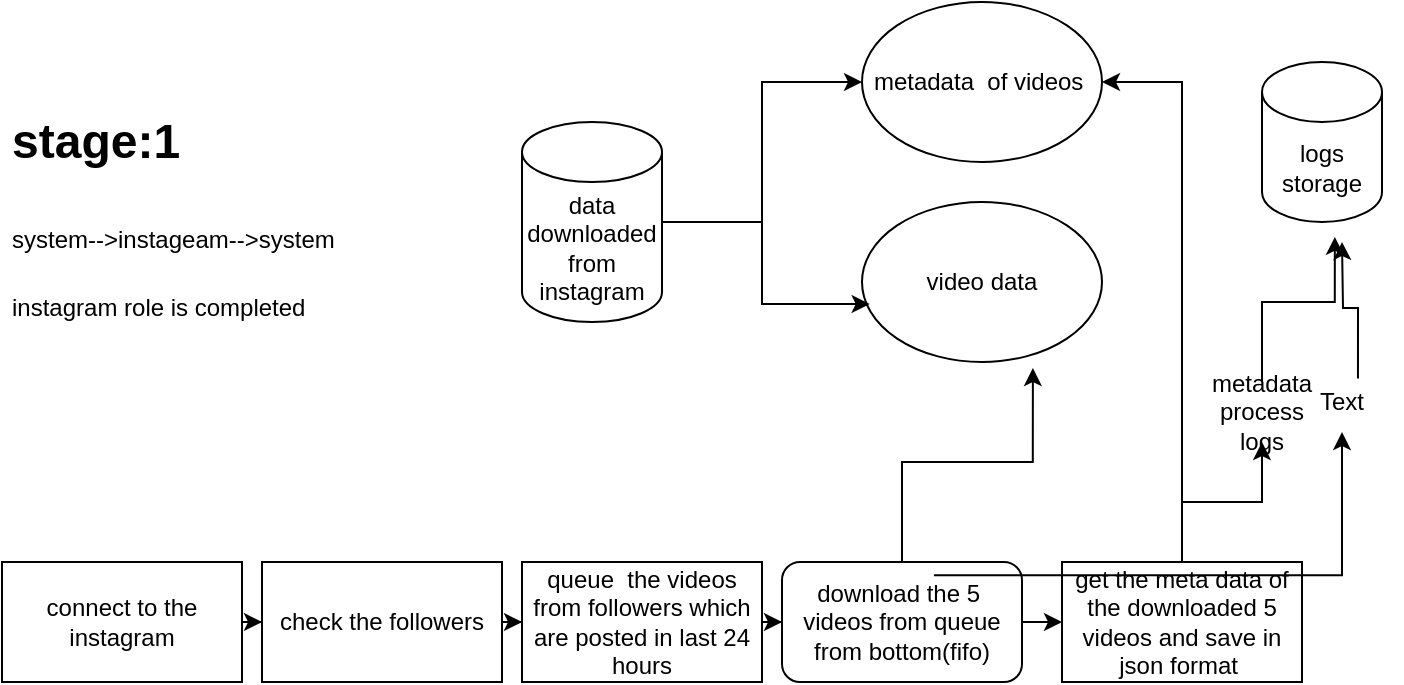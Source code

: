 <mxfile version="22.1.17" type="github">
  <diagram name="Page-1" id="c7558073-3199-34d8-9f00-42111426c3f3">
    <mxGraphModel dx="1660" dy="948" grid="1" gridSize="10" guides="1" tooltips="1" connect="1" arrows="1" fold="1" page="1" pageScale="1" pageWidth="826" pageHeight="1169" background="none" math="0" shadow="0">
      <root>
        <mxCell id="0" />
        <mxCell id="1" parent="0" />
        <mxCell id="1fMMj_ESsbeUDZiiFBq4-101" style="edgeStyle=orthogonalEdgeStyle;rounded=0;orthogonalLoop=1;jettySize=auto;html=1;" edge="1" parent="1" source="1fMMj_ESsbeUDZiiFBq4-96" target="1fMMj_ESsbeUDZiiFBq4-97">
          <mxGeometry relative="1" as="geometry" />
        </mxCell>
        <mxCell id="1fMMj_ESsbeUDZiiFBq4-96" value="connect to the instagram" style="rounded=0;whiteSpace=wrap;html=1;" vertex="1" parent="1">
          <mxGeometry x="50" y="310" width="120" height="60" as="geometry" />
        </mxCell>
        <mxCell id="1fMMj_ESsbeUDZiiFBq4-103" style="edgeStyle=orthogonalEdgeStyle;rounded=0;orthogonalLoop=1;jettySize=auto;html=1;entryX=0;entryY=0.5;entryDx=0;entryDy=0;" edge="1" parent="1" source="1fMMj_ESsbeUDZiiFBq4-97" target="1fMMj_ESsbeUDZiiFBq4-102">
          <mxGeometry relative="1" as="geometry" />
        </mxCell>
        <mxCell id="1fMMj_ESsbeUDZiiFBq4-97" value="check the followers" style="rounded=0;whiteSpace=wrap;html=1;" vertex="1" parent="1">
          <mxGeometry x="180" y="310" width="120" height="60" as="geometry" />
        </mxCell>
        <mxCell id="1fMMj_ESsbeUDZiiFBq4-98" value="logs storage" style="shape=cylinder3;whiteSpace=wrap;html=1;boundedLbl=1;backgroundOutline=1;size=15;" vertex="1" parent="1">
          <mxGeometry x="680" y="60" width="60" height="80" as="geometry" />
        </mxCell>
        <mxCell id="1fMMj_ESsbeUDZiiFBq4-112" style="edgeStyle=orthogonalEdgeStyle;rounded=0;orthogonalLoop=1;jettySize=auto;html=1;entryX=0;entryY=0.5;entryDx=0;entryDy=0;" edge="1" parent="1" source="1fMMj_ESsbeUDZiiFBq4-99" target="1fMMj_ESsbeUDZiiFBq4-109">
          <mxGeometry relative="1" as="geometry" />
        </mxCell>
        <mxCell id="1fMMj_ESsbeUDZiiFBq4-99" value="data downloaded from instagram" style="shape=cylinder3;whiteSpace=wrap;html=1;boundedLbl=1;backgroundOutline=1;size=15;" vertex="1" parent="1">
          <mxGeometry x="310" y="90" width="70" height="100" as="geometry" />
        </mxCell>
        <mxCell id="1fMMj_ESsbeUDZiiFBq4-105" style="edgeStyle=orthogonalEdgeStyle;rounded=0;orthogonalLoop=1;jettySize=auto;html=1;entryX=0;entryY=0.5;entryDx=0;entryDy=0;" edge="1" parent="1" source="1fMMj_ESsbeUDZiiFBq4-102" target="1fMMj_ESsbeUDZiiFBq4-104">
          <mxGeometry relative="1" as="geometry" />
        </mxCell>
        <mxCell id="1fMMj_ESsbeUDZiiFBq4-102" value="queue&amp;nbsp; the videos from followers which are posted in last 24 hours" style="rounded=0;whiteSpace=wrap;html=1;" vertex="1" parent="1">
          <mxGeometry x="310" y="310" width="120" height="60" as="geometry" />
        </mxCell>
        <mxCell id="1fMMj_ESsbeUDZiiFBq4-117" style="edgeStyle=orthogonalEdgeStyle;rounded=0;orthogonalLoop=1;jettySize=auto;html=1;exitX=1;exitY=0.5;exitDx=0;exitDy=0;entryX=0;entryY=0.5;entryDx=0;entryDy=0;" edge="1" parent="1" source="1fMMj_ESsbeUDZiiFBq4-104" target="1fMMj_ESsbeUDZiiFBq4-106">
          <mxGeometry relative="1" as="geometry" />
        </mxCell>
        <mxCell id="1fMMj_ESsbeUDZiiFBq4-124" style="edgeStyle=orthogonalEdgeStyle;rounded=0;orthogonalLoop=1;jettySize=auto;html=1;exitX=0.633;exitY=0.11;exitDx=0;exitDy=0;exitPerimeter=0;" edge="1" parent="1" source="1fMMj_ESsbeUDZiiFBq4-126">
          <mxGeometry relative="1" as="geometry">
            <mxPoint x="520" y="300" as="sourcePoint" />
            <mxPoint x="720" y="150" as="targetPoint" />
          </mxGeometry>
        </mxCell>
        <mxCell id="1fMMj_ESsbeUDZiiFBq4-104" value="download the 5&amp;nbsp; videos from queue from bottom(fifo)" style="rounded=1;whiteSpace=wrap;html=1;" vertex="1" parent="1">
          <mxGeometry x="440" y="310" width="120" height="60" as="geometry" />
        </mxCell>
        <mxCell id="1fMMj_ESsbeUDZiiFBq4-115" style="edgeStyle=orthogonalEdgeStyle;rounded=0;orthogonalLoop=1;jettySize=auto;html=1;entryX=1;entryY=0.5;entryDx=0;entryDy=0;" edge="1" parent="1" source="1fMMj_ESsbeUDZiiFBq4-106" target="1fMMj_ESsbeUDZiiFBq4-109">
          <mxGeometry relative="1" as="geometry" />
        </mxCell>
        <mxCell id="1fMMj_ESsbeUDZiiFBq4-106" value="get the meta data of the downloaded 5 videos and save in json format&amp;nbsp;" style="rounded=0;whiteSpace=wrap;html=1;" vertex="1" parent="1">
          <mxGeometry x="580" y="310" width="120" height="60" as="geometry" />
        </mxCell>
        <mxCell id="1fMMj_ESsbeUDZiiFBq4-109" value="metadata&amp;nbsp; of videos&amp;nbsp;" style="ellipse;whiteSpace=wrap;html=1;" vertex="1" parent="1">
          <mxGeometry x="480" y="30" width="120" height="80" as="geometry" />
        </mxCell>
        <mxCell id="1fMMj_ESsbeUDZiiFBq4-110" value="video data" style="ellipse;whiteSpace=wrap;html=1;" vertex="1" parent="1">
          <mxGeometry x="480" y="130" width="120" height="80" as="geometry" />
        </mxCell>
        <mxCell id="1fMMj_ESsbeUDZiiFBq4-111" style="edgeStyle=orthogonalEdgeStyle;rounded=0;orthogonalLoop=1;jettySize=auto;html=1;entryX=0.032;entryY=0.638;entryDx=0;entryDy=0;entryPerimeter=0;" edge="1" parent="1" source="1fMMj_ESsbeUDZiiFBq4-99" target="1fMMj_ESsbeUDZiiFBq4-110">
          <mxGeometry relative="1" as="geometry" />
        </mxCell>
        <mxCell id="1fMMj_ESsbeUDZiiFBq4-116" style="edgeStyle=orthogonalEdgeStyle;rounded=0;orthogonalLoop=1;jettySize=auto;html=1;entryX=0.712;entryY=1.038;entryDx=0;entryDy=0;entryPerimeter=0;" edge="1" parent="1" source="1fMMj_ESsbeUDZiiFBq4-104" target="1fMMj_ESsbeUDZiiFBq4-110">
          <mxGeometry relative="1" as="geometry" />
        </mxCell>
        <mxCell id="1fMMj_ESsbeUDZiiFBq4-119" value="" style="edgeStyle=orthogonalEdgeStyle;rounded=0;orthogonalLoop=1;jettySize=auto;html=1;entryX=0.5;entryY=1;entryDx=0;entryDy=0;entryPerimeter=0;" edge="1" parent="1" source="1fMMj_ESsbeUDZiiFBq4-106" target="1fMMj_ESsbeUDZiiFBq4-120">
          <mxGeometry relative="1" as="geometry">
            <mxPoint x="580" y="340" as="sourcePoint" />
            <mxPoint x="210" y="200" as="targetPoint" />
          </mxGeometry>
        </mxCell>
        <mxCell id="1fMMj_ESsbeUDZiiFBq4-120" value="metadata process logs" style="text;html=1;strokeColor=none;fillColor=none;align=center;verticalAlign=middle;whiteSpace=wrap;rounded=0;" vertex="1" parent="1">
          <mxGeometry x="650" y="220" width="60" height="30" as="geometry" />
        </mxCell>
        <mxCell id="1fMMj_ESsbeUDZiiFBq4-122" style="edgeStyle=orthogonalEdgeStyle;rounded=0;orthogonalLoop=1;jettySize=auto;html=1;entryX=0.607;entryY=1.093;entryDx=0;entryDy=0;entryPerimeter=0;" edge="1" parent="1" source="1fMMj_ESsbeUDZiiFBq4-120" target="1fMMj_ESsbeUDZiiFBq4-98">
          <mxGeometry relative="1" as="geometry" />
        </mxCell>
        <mxCell id="1fMMj_ESsbeUDZiiFBq4-123" value="&lt;h1&gt;&lt;span style=&quot;background-color: initial;&quot;&gt;stage:1&lt;/span&gt;&lt;/h1&gt;&lt;h1&gt;&lt;span style=&quot;font-size: 12px; font-weight: 400;&quot;&gt;system--&amp;gt;instageam--&amp;gt;system&lt;/span&gt;&lt;/h1&gt;&lt;div&gt;instagram role is completed&lt;/div&gt;" style="text;html=1;strokeColor=none;fillColor=none;spacing=5;spacingTop=-20;whiteSpace=wrap;overflow=hidden;rounded=0;" vertex="1" parent="1">
          <mxGeometry x="50" y="80" width="190" height="120" as="geometry" />
        </mxCell>
        <mxCell id="1fMMj_ESsbeUDZiiFBq4-125" value="" style="edgeStyle=orthogonalEdgeStyle;rounded=0;orthogonalLoop=1;jettySize=auto;html=1;exitX=0.633;exitY=0.11;exitDx=0;exitDy=0;exitPerimeter=0;" edge="1" parent="1" source="1fMMj_ESsbeUDZiiFBq4-104" target="1fMMj_ESsbeUDZiiFBq4-126">
          <mxGeometry relative="1" as="geometry">
            <mxPoint x="516" y="317" as="sourcePoint" />
            <mxPoint x="720" y="150" as="targetPoint" />
          </mxGeometry>
        </mxCell>
        <mxCell id="1fMMj_ESsbeUDZiiFBq4-126" value="Text" style="text;html=1;strokeColor=none;fillColor=none;align=center;verticalAlign=middle;whiteSpace=wrap;rounded=0;" vertex="1" parent="1">
          <mxGeometry x="690" y="215" width="60" height="30" as="geometry" />
        </mxCell>
      </root>
    </mxGraphModel>
  </diagram>
</mxfile>
